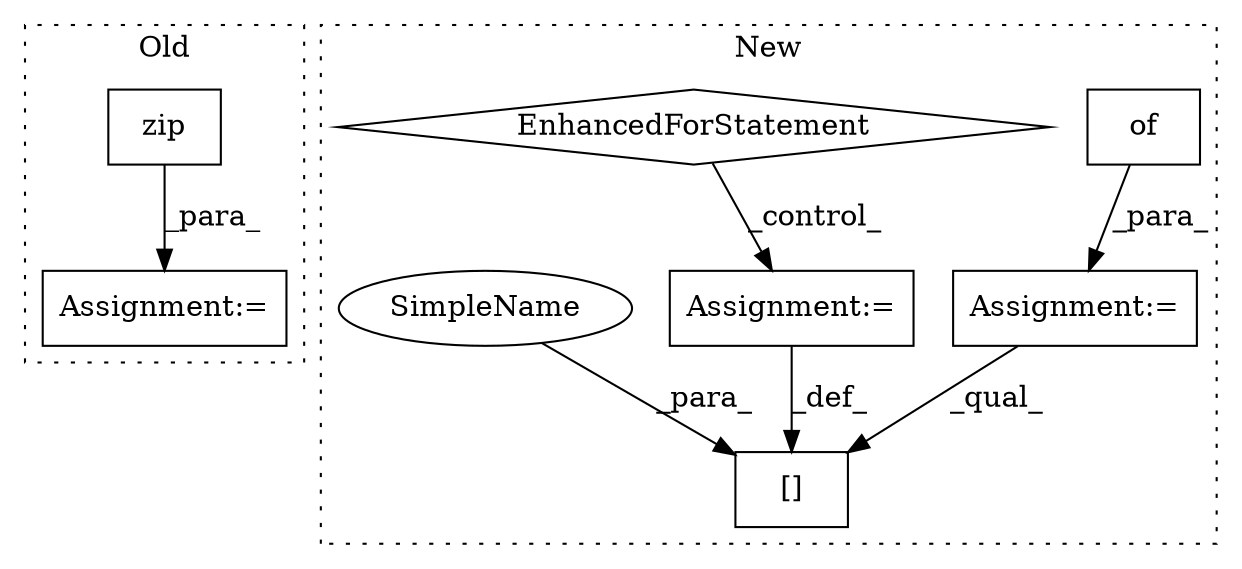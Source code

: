 digraph G {
subgraph cluster0 {
1 [label="zip" a="32" s="2736,2766" l="4,1" shape="box"];
4 [label="Assignment:=" a="7" s="2730" l="1" shape="box"];
label = "Old";
style="dotted";
}
subgraph cluster1 {
2 [label="of" a="32" s="2839" l="4" shape="box"];
3 [label="Assignment:=" a="7" s="2834" l="1" shape="box"];
5 [label="[]" a="2" s="3158,3170" l="9,1" shape="box"];
6 [label="Assignment:=" a="7" s="3171" l="1" shape="box"];
7 [label="EnhancedForStatement" a="70" s="2849,2923" l="53,2" shape="diamond"];
8 [label="SimpleName" a="42" s="3167" l="3" shape="ellipse"];
label = "New";
style="dotted";
}
1 -> 4 [label="_para_"];
2 -> 3 [label="_para_"];
3 -> 5 [label="_qual_"];
6 -> 5 [label="_def_"];
7 -> 6 [label="_control_"];
8 -> 5 [label="_para_"];
}
